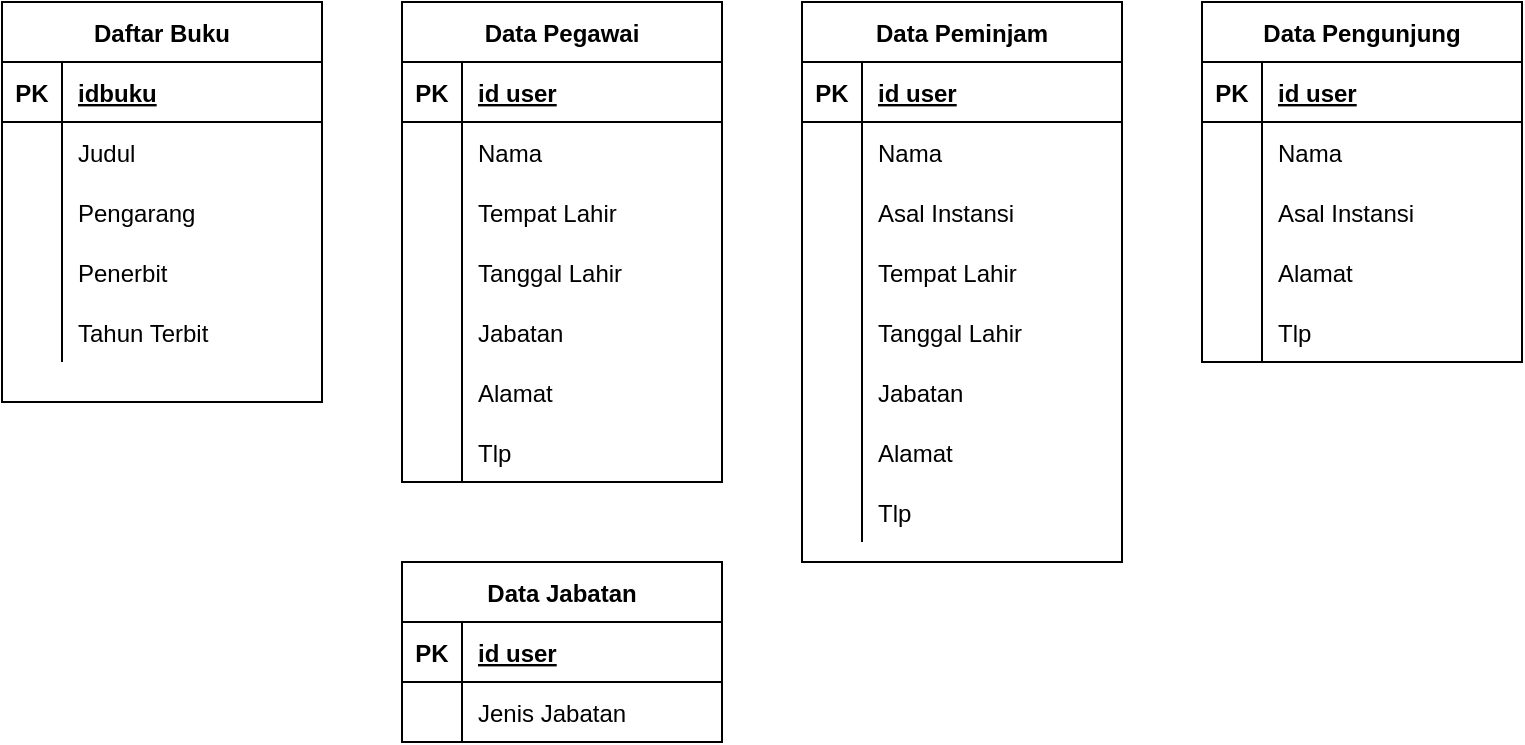 <mxfile version="14.1.8" type="github">
  <diagram id="XNVPq8FtS7LV3LdMiKKW" name="Page-1">
    <mxGraphModel dx="906" dy="634" grid="1" gridSize="10" guides="1" tooltips="1" connect="1" arrows="1" fold="1" page="1" pageScale="1" pageWidth="850" pageHeight="1100" math="0" shadow="0">
      <root>
        <mxCell id="0" />
        <mxCell id="1" parent="0" />
        <mxCell id="lnSL85bAHr50pMbTf_-x-38" value="Daftar Buku" style="shape=table;startSize=30;container=1;collapsible=1;childLayout=tableLayout;fixedRows=1;rowLines=0;fontStyle=1;align=center;resizeLast=1;" parent="1" vertex="1">
          <mxGeometry x="80" y="80" width="160" height="200" as="geometry" />
        </mxCell>
        <mxCell id="lnSL85bAHr50pMbTf_-x-39" value="" style="shape=partialRectangle;collapsible=0;dropTarget=0;pointerEvents=0;fillColor=none;top=0;left=0;bottom=1;right=0;points=[[0,0.5],[1,0.5]];portConstraint=eastwest;" parent="lnSL85bAHr50pMbTf_-x-38" vertex="1">
          <mxGeometry y="30" width="160" height="30" as="geometry" />
        </mxCell>
        <mxCell id="lnSL85bAHr50pMbTf_-x-40" value="PK" style="shape=partialRectangle;connectable=0;fillColor=none;top=0;left=0;bottom=0;right=0;fontStyle=1;overflow=hidden;" parent="lnSL85bAHr50pMbTf_-x-39" vertex="1">
          <mxGeometry width="30" height="30" as="geometry" />
        </mxCell>
        <mxCell id="lnSL85bAHr50pMbTf_-x-41" value="idbuku" style="shape=partialRectangle;connectable=0;fillColor=none;top=0;left=0;bottom=0;right=0;align=left;spacingLeft=6;fontStyle=5;overflow=hidden;" parent="lnSL85bAHr50pMbTf_-x-39" vertex="1">
          <mxGeometry x="30" width="130" height="30" as="geometry" />
        </mxCell>
        <mxCell id="lnSL85bAHr50pMbTf_-x-42" value="" style="shape=partialRectangle;collapsible=0;dropTarget=0;pointerEvents=0;fillColor=none;top=0;left=0;bottom=0;right=0;points=[[0,0.5],[1,0.5]];portConstraint=eastwest;" parent="lnSL85bAHr50pMbTf_-x-38" vertex="1">
          <mxGeometry y="60" width="160" height="30" as="geometry" />
        </mxCell>
        <mxCell id="lnSL85bAHr50pMbTf_-x-43" value="" style="shape=partialRectangle;connectable=0;fillColor=none;top=0;left=0;bottom=0;right=0;editable=1;overflow=hidden;" parent="lnSL85bAHr50pMbTf_-x-42" vertex="1">
          <mxGeometry width="30" height="30" as="geometry" />
        </mxCell>
        <mxCell id="lnSL85bAHr50pMbTf_-x-44" value="Judul" style="shape=partialRectangle;connectable=0;fillColor=none;top=0;left=0;bottom=0;right=0;align=left;spacingLeft=6;overflow=hidden;" parent="lnSL85bAHr50pMbTf_-x-42" vertex="1">
          <mxGeometry x="30" width="130" height="30" as="geometry" />
        </mxCell>
        <mxCell id="lnSL85bAHr50pMbTf_-x-45" value="" style="shape=partialRectangle;collapsible=0;dropTarget=0;pointerEvents=0;fillColor=none;top=0;left=0;bottom=0;right=0;points=[[0,0.5],[1,0.5]];portConstraint=eastwest;" parent="lnSL85bAHr50pMbTf_-x-38" vertex="1">
          <mxGeometry y="90" width="160" height="30" as="geometry" />
        </mxCell>
        <mxCell id="lnSL85bAHr50pMbTf_-x-46" value="" style="shape=partialRectangle;connectable=0;fillColor=none;top=0;left=0;bottom=0;right=0;editable=1;overflow=hidden;" parent="lnSL85bAHr50pMbTf_-x-45" vertex="1">
          <mxGeometry width="30" height="30" as="geometry" />
        </mxCell>
        <mxCell id="lnSL85bAHr50pMbTf_-x-47" value="Pengarang" style="shape=partialRectangle;connectable=0;fillColor=none;top=0;left=0;bottom=0;right=0;align=left;spacingLeft=6;overflow=hidden;" parent="lnSL85bAHr50pMbTf_-x-45" vertex="1">
          <mxGeometry x="30" width="130" height="30" as="geometry" />
        </mxCell>
        <mxCell id="lnSL85bAHr50pMbTf_-x-48" value="" style="shape=partialRectangle;collapsible=0;dropTarget=0;pointerEvents=0;fillColor=none;top=0;left=0;bottom=0;right=0;points=[[0,0.5],[1,0.5]];portConstraint=eastwest;" parent="lnSL85bAHr50pMbTf_-x-38" vertex="1">
          <mxGeometry y="120" width="160" height="30" as="geometry" />
        </mxCell>
        <mxCell id="lnSL85bAHr50pMbTf_-x-49" value="" style="shape=partialRectangle;connectable=0;fillColor=none;top=0;left=0;bottom=0;right=0;editable=1;overflow=hidden;" parent="lnSL85bAHr50pMbTf_-x-48" vertex="1">
          <mxGeometry width="30" height="30" as="geometry" />
        </mxCell>
        <mxCell id="lnSL85bAHr50pMbTf_-x-50" value="Penerbit" style="shape=partialRectangle;connectable=0;fillColor=none;top=0;left=0;bottom=0;right=0;align=left;spacingLeft=6;overflow=hidden;" parent="lnSL85bAHr50pMbTf_-x-48" vertex="1">
          <mxGeometry x="30" width="130" height="30" as="geometry" />
        </mxCell>
        <mxCell id="yNYpviDjGHBHESfyK3i9-14" value="" style="shape=partialRectangle;collapsible=0;dropTarget=0;pointerEvents=0;fillColor=none;top=0;left=0;bottom=0;right=0;points=[[0,0.5],[1,0.5]];portConstraint=eastwest;" parent="lnSL85bAHr50pMbTf_-x-38" vertex="1">
          <mxGeometry y="150" width="160" height="30" as="geometry" />
        </mxCell>
        <mxCell id="yNYpviDjGHBHESfyK3i9-15" value="" style="shape=partialRectangle;connectable=0;fillColor=none;top=0;left=0;bottom=0;right=0;editable=1;overflow=hidden;" parent="yNYpviDjGHBHESfyK3i9-14" vertex="1">
          <mxGeometry width="30" height="30" as="geometry" />
        </mxCell>
        <mxCell id="yNYpviDjGHBHESfyK3i9-16" value="Tahun Terbit" style="shape=partialRectangle;connectable=0;fillColor=none;top=0;left=0;bottom=0;right=0;align=left;spacingLeft=6;overflow=hidden;" parent="yNYpviDjGHBHESfyK3i9-14" vertex="1">
          <mxGeometry x="30" width="130" height="30" as="geometry" />
        </mxCell>
        <mxCell id="yNYpviDjGHBHESfyK3i9-1" value="Data Pegawai" style="shape=table;startSize=30;container=1;collapsible=1;childLayout=tableLayout;fixedRows=1;rowLines=0;fontStyle=1;align=center;resizeLast=1;" parent="1" vertex="1">
          <mxGeometry x="280" y="80" width="160" height="240" as="geometry" />
        </mxCell>
        <mxCell id="yNYpviDjGHBHESfyK3i9-2" value="" style="shape=partialRectangle;collapsible=0;dropTarget=0;pointerEvents=0;fillColor=none;top=0;left=0;bottom=1;right=0;points=[[0,0.5],[1,0.5]];portConstraint=eastwest;" parent="yNYpviDjGHBHESfyK3i9-1" vertex="1">
          <mxGeometry y="30" width="160" height="30" as="geometry" />
        </mxCell>
        <mxCell id="yNYpviDjGHBHESfyK3i9-3" value="PK" style="shape=partialRectangle;connectable=0;fillColor=none;top=0;left=0;bottom=0;right=0;fontStyle=1;overflow=hidden;" parent="yNYpviDjGHBHESfyK3i9-2" vertex="1">
          <mxGeometry width="30" height="30" as="geometry" />
        </mxCell>
        <mxCell id="yNYpviDjGHBHESfyK3i9-4" value="id user" style="shape=partialRectangle;connectable=0;fillColor=none;top=0;left=0;bottom=0;right=0;align=left;spacingLeft=6;fontStyle=5;overflow=hidden;" parent="yNYpviDjGHBHESfyK3i9-2" vertex="1">
          <mxGeometry x="30" width="130" height="30" as="geometry" />
        </mxCell>
        <mxCell id="yNYpviDjGHBHESfyK3i9-5" value="" style="shape=partialRectangle;collapsible=0;dropTarget=0;pointerEvents=0;fillColor=none;top=0;left=0;bottom=0;right=0;points=[[0,0.5],[1,0.5]];portConstraint=eastwest;" parent="yNYpviDjGHBHESfyK3i9-1" vertex="1">
          <mxGeometry y="60" width="160" height="30" as="geometry" />
        </mxCell>
        <mxCell id="yNYpviDjGHBHESfyK3i9-6" value="" style="shape=partialRectangle;connectable=0;fillColor=none;top=0;left=0;bottom=0;right=0;editable=1;overflow=hidden;" parent="yNYpviDjGHBHESfyK3i9-5" vertex="1">
          <mxGeometry width="30" height="30" as="geometry" />
        </mxCell>
        <mxCell id="yNYpviDjGHBHESfyK3i9-7" value="Nama" style="shape=partialRectangle;connectable=0;fillColor=none;top=0;left=0;bottom=0;right=0;align=left;spacingLeft=6;overflow=hidden;" parent="yNYpviDjGHBHESfyK3i9-5" vertex="1">
          <mxGeometry x="30" width="130" height="30" as="geometry" />
        </mxCell>
        <mxCell id="yNYpviDjGHBHESfyK3i9-8" value="" style="shape=partialRectangle;collapsible=0;dropTarget=0;pointerEvents=0;fillColor=none;top=0;left=0;bottom=0;right=0;points=[[0,0.5],[1,0.5]];portConstraint=eastwest;" parent="yNYpviDjGHBHESfyK3i9-1" vertex="1">
          <mxGeometry y="90" width="160" height="30" as="geometry" />
        </mxCell>
        <mxCell id="yNYpviDjGHBHESfyK3i9-9" value="" style="shape=partialRectangle;connectable=0;fillColor=none;top=0;left=0;bottom=0;right=0;editable=1;overflow=hidden;" parent="yNYpviDjGHBHESfyK3i9-8" vertex="1">
          <mxGeometry width="30" height="30" as="geometry" />
        </mxCell>
        <mxCell id="yNYpviDjGHBHESfyK3i9-10" value="Tempat Lahir" style="shape=partialRectangle;connectable=0;fillColor=none;top=0;left=0;bottom=0;right=0;align=left;spacingLeft=6;overflow=hidden;" parent="yNYpviDjGHBHESfyK3i9-8" vertex="1">
          <mxGeometry x="30" width="130" height="30" as="geometry" />
        </mxCell>
        <mxCell id="yNYpviDjGHBHESfyK3i9-11" value="" style="shape=partialRectangle;collapsible=0;dropTarget=0;pointerEvents=0;fillColor=none;top=0;left=0;bottom=0;right=0;points=[[0,0.5],[1,0.5]];portConstraint=eastwest;" parent="yNYpviDjGHBHESfyK3i9-1" vertex="1">
          <mxGeometry y="120" width="160" height="30" as="geometry" />
        </mxCell>
        <mxCell id="yNYpviDjGHBHESfyK3i9-12" value="" style="shape=partialRectangle;connectable=0;fillColor=none;top=0;left=0;bottom=0;right=0;editable=1;overflow=hidden;" parent="yNYpviDjGHBHESfyK3i9-11" vertex="1">
          <mxGeometry width="30" height="30" as="geometry" />
        </mxCell>
        <mxCell id="yNYpviDjGHBHESfyK3i9-13" value="Tanggal Lahir" style="shape=partialRectangle;connectable=0;fillColor=none;top=0;left=0;bottom=0;right=0;align=left;spacingLeft=6;overflow=hidden;" parent="yNYpviDjGHBHESfyK3i9-11" vertex="1">
          <mxGeometry x="30" width="130" height="30" as="geometry" />
        </mxCell>
        <mxCell id="yNYpviDjGHBHESfyK3i9-17" value="" style="shape=partialRectangle;collapsible=0;dropTarget=0;pointerEvents=0;fillColor=none;top=0;left=0;bottom=0;right=0;points=[[0,0.5],[1,0.5]];portConstraint=eastwest;" parent="yNYpviDjGHBHESfyK3i9-1" vertex="1">
          <mxGeometry y="150" width="160" height="30" as="geometry" />
        </mxCell>
        <mxCell id="yNYpviDjGHBHESfyK3i9-18" value="" style="shape=partialRectangle;connectable=0;fillColor=none;top=0;left=0;bottom=0;right=0;editable=1;overflow=hidden;" parent="yNYpviDjGHBHESfyK3i9-17" vertex="1">
          <mxGeometry width="30" height="30" as="geometry" />
        </mxCell>
        <mxCell id="yNYpviDjGHBHESfyK3i9-19" value="Jabatan" style="shape=partialRectangle;connectable=0;fillColor=none;top=0;left=0;bottom=0;right=0;align=left;spacingLeft=6;overflow=hidden;" parent="yNYpviDjGHBHESfyK3i9-17" vertex="1">
          <mxGeometry x="30" width="130" height="30" as="geometry" />
        </mxCell>
        <mxCell id="yNYpviDjGHBHESfyK3i9-20" value="" style="shape=partialRectangle;collapsible=0;dropTarget=0;pointerEvents=0;fillColor=none;top=0;left=0;bottom=0;right=0;points=[[0,0.5],[1,0.5]];portConstraint=eastwest;" parent="yNYpviDjGHBHESfyK3i9-1" vertex="1">
          <mxGeometry y="180" width="160" height="30" as="geometry" />
        </mxCell>
        <mxCell id="yNYpviDjGHBHESfyK3i9-21" value="" style="shape=partialRectangle;connectable=0;fillColor=none;top=0;left=0;bottom=0;right=0;editable=1;overflow=hidden;" parent="yNYpviDjGHBHESfyK3i9-20" vertex="1">
          <mxGeometry width="30" height="30" as="geometry" />
        </mxCell>
        <mxCell id="yNYpviDjGHBHESfyK3i9-22" value="Alamat" style="shape=partialRectangle;connectable=0;fillColor=none;top=0;left=0;bottom=0;right=0;align=left;spacingLeft=6;overflow=hidden;" parent="yNYpviDjGHBHESfyK3i9-20" vertex="1">
          <mxGeometry x="30" width="130" height="30" as="geometry" />
        </mxCell>
        <mxCell id="yNYpviDjGHBHESfyK3i9-23" value="" style="shape=partialRectangle;collapsible=0;dropTarget=0;pointerEvents=0;fillColor=none;top=0;left=0;bottom=0;right=0;points=[[0,0.5],[1,0.5]];portConstraint=eastwest;" parent="yNYpviDjGHBHESfyK3i9-1" vertex="1">
          <mxGeometry y="210" width="160" height="30" as="geometry" />
        </mxCell>
        <mxCell id="yNYpviDjGHBHESfyK3i9-24" value="" style="shape=partialRectangle;connectable=0;fillColor=none;top=0;left=0;bottom=0;right=0;editable=1;overflow=hidden;" parent="yNYpviDjGHBHESfyK3i9-23" vertex="1">
          <mxGeometry width="30" height="30" as="geometry" />
        </mxCell>
        <mxCell id="yNYpviDjGHBHESfyK3i9-25" value="Tlp" style="shape=partialRectangle;connectable=0;fillColor=none;top=0;left=0;bottom=0;right=0;align=left;spacingLeft=6;overflow=hidden;" parent="yNYpviDjGHBHESfyK3i9-23" vertex="1">
          <mxGeometry x="30" width="130" height="30" as="geometry" />
        </mxCell>
        <mxCell id="yNYpviDjGHBHESfyK3i9-26" value="Data Peminjam" style="shape=table;startSize=30;container=1;collapsible=1;childLayout=tableLayout;fixedRows=1;rowLines=0;fontStyle=1;align=center;resizeLast=1;" parent="1" vertex="1">
          <mxGeometry x="480" y="80" width="160" height="280" as="geometry" />
        </mxCell>
        <mxCell id="yNYpviDjGHBHESfyK3i9-27" value="" style="shape=partialRectangle;collapsible=0;dropTarget=0;pointerEvents=0;fillColor=none;top=0;left=0;bottom=1;right=0;points=[[0,0.5],[1,0.5]];portConstraint=eastwest;" parent="yNYpviDjGHBHESfyK3i9-26" vertex="1">
          <mxGeometry y="30" width="160" height="30" as="geometry" />
        </mxCell>
        <mxCell id="yNYpviDjGHBHESfyK3i9-28" value="PK" style="shape=partialRectangle;connectable=0;fillColor=none;top=0;left=0;bottom=0;right=0;fontStyle=1;overflow=hidden;" parent="yNYpviDjGHBHESfyK3i9-27" vertex="1">
          <mxGeometry width="30" height="30" as="geometry" />
        </mxCell>
        <mxCell id="yNYpviDjGHBHESfyK3i9-29" value="id user" style="shape=partialRectangle;connectable=0;fillColor=none;top=0;left=0;bottom=0;right=0;align=left;spacingLeft=6;fontStyle=5;overflow=hidden;" parent="yNYpviDjGHBHESfyK3i9-27" vertex="1">
          <mxGeometry x="30" width="130" height="30" as="geometry" />
        </mxCell>
        <mxCell id="yNYpviDjGHBHESfyK3i9-30" value="" style="shape=partialRectangle;collapsible=0;dropTarget=0;pointerEvents=0;fillColor=none;top=0;left=0;bottom=0;right=0;points=[[0,0.5],[1,0.5]];portConstraint=eastwest;" parent="yNYpviDjGHBHESfyK3i9-26" vertex="1">
          <mxGeometry y="60" width="160" height="30" as="geometry" />
        </mxCell>
        <mxCell id="yNYpviDjGHBHESfyK3i9-31" value="" style="shape=partialRectangle;connectable=0;fillColor=none;top=0;left=0;bottom=0;right=0;editable=1;overflow=hidden;" parent="yNYpviDjGHBHESfyK3i9-30" vertex="1">
          <mxGeometry width="30" height="30" as="geometry" />
        </mxCell>
        <mxCell id="yNYpviDjGHBHESfyK3i9-32" value="Nama" style="shape=partialRectangle;connectable=0;fillColor=none;top=0;left=0;bottom=0;right=0;align=left;spacingLeft=6;overflow=hidden;" parent="yNYpviDjGHBHESfyK3i9-30" vertex="1">
          <mxGeometry x="30" width="130" height="30" as="geometry" />
        </mxCell>
        <mxCell id="yNYpviDjGHBHESfyK3i9-33" value="" style="shape=partialRectangle;collapsible=0;dropTarget=0;pointerEvents=0;fillColor=none;top=0;left=0;bottom=0;right=0;points=[[0,0.5],[1,0.5]];portConstraint=eastwest;" parent="yNYpviDjGHBHESfyK3i9-26" vertex="1">
          <mxGeometry y="90" width="160" height="30" as="geometry" />
        </mxCell>
        <mxCell id="yNYpviDjGHBHESfyK3i9-34" value="" style="shape=partialRectangle;connectable=0;fillColor=none;top=0;left=0;bottom=0;right=0;editable=1;overflow=hidden;" parent="yNYpviDjGHBHESfyK3i9-33" vertex="1">
          <mxGeometry width="30" height="30" as="geometry" />
        </mxCell>
        <mxCell id="yNYpviDjGHBHESfyK3i9-35" value="Asal Instansi" style="shape=partialRectangle;connectable=0;fillColor=none;top=0;left=0;bottom=0;right=0;align=left;spacingLeft=6;overflow=hidden;" parent="yNYpviDjGHBHESfyK3i9-33" vertex="1">
          <mxGeometry x="30" width="130" height="30" as="geometry" />
        </mxCell>
        <mxCell id="yNYpviDjGHBHESfyK3i9-36" value="" style="shape=partialRectangle;collapsible=0;dropTarget=0;pointerEvents=0;fillColor=none;top=0;left=0;bottom=0;right=0;points=[[0,0.5],[1,0.5]];portConstraint=eastwest;" parent="yNYpviDjGHBHESfyK3i9-26" vertex="1">
          <mxGeometry y="120" width="160" height="30" as="geometry" />
        </mxCell>
        <mxCell id="yNYpviDjGHBHESfyK3i9-37" value="" style="shape=partialRectangle;connectable=0;fillColor=none;top=0;left=0;bottom=0;right=0;editable=1;overflow=hidden;" parent="yNYpviDjGHBHESfyK3i9-36" vertex="1">
          <mxGeometry width="30" height="30" as="geometry" />
        </mxCell>
        <mxCell id="yNYpviDjGHBHESfyK3i9-38" value="Tempat Lahir" style="shape=partialRectangle;connectable=0;fillColor=none;top=0;left=0;bottom=0;right=0;align=left;spacingLeft=6;overflow=hidden;" parent="yNYpviDjGHBHESfyK3i9-36" vertex="1">
          <mxGeometry x="30" width="130" height="30" as="geometry" />
        </mxCell>
        <mxCell id="yNYpviDjGHBHESfyK3i9-39" value="" style="shape=partialRectangle;collapsible=0;dropTarget=0;pointerEvents=0;fillColor=none;top=0;left=0;bottom=0;right=0;points=[[0,0.5],[1,0.5]];portConstraint=eastwest;" parent="yNYpviDjGHBHESfyK3i9-26" vertex="1">
          <mxGeometry y="150" width="160" height="30" as="geometry" />
        </mxCell>
        <mxCell id="yNYpviDjGHBHESfyK3i9-40" value="" style="shape=partialRectangle;connectable=0;fillColor=none;top=0;left=0;bottom=0;right=0;editable=1;overflow=hidden;" parent="yNYpviDjGHBHESfyK3i9-39" vertex="1">
          <mxGeometry width="30" height="30" as="geometry" />
        </mxCell>
        <mxCell id="yNYpviDjGHBHESfyK3i9-41" value="Tanggal Lahir" style="shape=partialRectangle;connectable=0;fillColor=none;top=0;left=0;bottom=0;right=0;align=left;spacingLeft=6;overflow=hidden;" parent="yNYpviDjGHBHESfyK3i9-39" vertex="1">
          <mxGeometry x="30" width="130" height="30" as="geometry" />
        </mxCell>
        <mxCell id="yNYpviDjGHBHESfyK3i9-42" value="" style="shape=partialRectangle;collapsible=0;dropTarget=0;pointerEvents=0;fillColor=none;top=0;left=0;bottom=0;right=0;points=[[0,0.5],[1,0.5]];portConstraint=eastwest;" parent="yNYpviDjGHBHESfyK3i9-26" vertex="1">
          <mxGeometry y="180" width="160" height="30" as="geometry" />
        </mxCell>
        <mxCell id="yNYpviDjGHBHESfyK3i9-43" value="" style="shape=partialRectangle;connectable=0;fillColor=none;top=0;left=0;bottom=0;right=0;editable=1;overflow=hidden;" parent="yNYpviDjGHBHESfyK3i9-42" vertex="1">
          <mxGeometry width="30" height="30" as="geometry" />
        </mxCell>
        <mxCell id="yNYpviDjGHBHESfyK3i9-44" value="Jabatan" style="shape=partialRectangle;connectable=0;fillColor=none;top=0;left=0;bottom=0;right=0;align=left;spacingLeft=6;overflow=hidden;" parent="yNYpviDjGHBHESfyK3i9-42" vertex="1">
          <mxGeometry x="30" width="130" height="30" as="geometry" />
        </mxCell>
        <mxCell id="yNYpviDjGHBHESfyK3i9-70" value="" style="shape=partialRectangle;collapsible=0;dropTarget=0;pointerEvents=0;fillColor=none;top=0;left=0;bottom=0;right=0;points=[[0,0.5],[1,0.5]];portConstraint=eastwest;" parent="yNYpviDjGHBHESfyK3i9-26" vertex="1">
          <mxGeometry y="210" width="160" height="30" as="geometry" />
        </mxCell>
        <mxCell id="yNYpviDjGHBHESfyK3i9-71" value="" style="shape=partialRectangle;connectable=0;fillColor=none;top=0;left=0;bottom=0;right=0;editable=1;overflow=hidden;" parent="yNYpviDjGHBHESfyK3i9-70" vertex="1">
          <mxGeometry width="30" height="30" as="geometry" />
        </mxCell>
        <mxCell id="yNYpviDjGHBHESfyK3i9-72" value="Alamat" style="shape=partialRectangle;connectable=0;fillColor=none;top=0;left=0;bottom=0;right=0;align=left;spacingLeft=6;overflow=hidden;" parent="yNYpviDjGHBHESfyK3i9-70" vertex="1">
          <mxGeometry x="30" width="130" height="30" as="geometry" />
        </mxCell>
        <mxCell id="yNYpviDjGHBHESfyK3i9-45" value="" style="shape=partialRectangle;collapsible=0;dropTarget=0;pointerEvents=0;fillColor=none;top=0;left=0;bottom=0;right=0;points=[[0,0.5],[1,0.5]];portConstraint=eastwest;" parent="yNYpviDjGHBHESfyK3i9-26" vertex="1">
          <mxGeometry y="240" width="160" height="30" as="geometry" />
        </mxCell>
        <mxCell id="yNYpviDjGHBHESfyK3i9-46" value="" style="shape=partialRectangle;connectable=0;fillColor=none;top=0;left=0;bottom=0;right=0;editable=1;overflow=hidden;" parent="yNYpviDjGHBHESfyK3i9-45" vertex="1">
          <mxGeometry width="30" height="30" as="geometry" />
        </mxCell>
        <mxCell id="yNYpviDjGHBHESfyK3i9-47" value="Tlp" style="shape=partialRectangle;connectable=0;fillColor=none;top=0;left=0;bottom=0;right=0;align=left;spacingLeft=6;overflow=hidden;" parent="yNYpviDjGHBHESfyK3i9-45" vertex="1">
          <mxGeometry x="30" width="130" height="30" as="geometry" />
        </mxCell>
        <mxCell id="yNYpviDjGHBHESfyK3i9-48" value="Data Pengunjung" style="shape=table;startSize=30;container=1;collapsible=1;childLayout=tableLayout;fixedRows=1;rowLines=0;fontStyle=1;align=center;resizeLast=1;" parent="1" vertex="1">
          <mxGeometry x="680" y="80" width="160" height="180" as="geometry" />
        </mxCell>
        <mxCell id="yNYpviDjGHBHESfyK3i9-49" value="" style="shape=partialRectangle;collapsible=0;dropTarget=0;pointerEvents=0;fillColor=none;top=0;left=0;bottom=1;right=0;points=[[0,0.5],[1,0.5]];portConstraint=eastwest;" parent="yNYpviDjGHBHESfyK3i9-48" vertex="1">
          <mxGeometry y="30" width="160" height="30" as="geometry" />
        </mxCell>
        <mxCell id="yNYpviDjGHBHESfyK3i9-50" value="PK" style="shape=partialRectangle;connectable=0;fillColor=none;top=0;left=0;bottom=0;right=0;fontStyle=1;overflow=hidden;" parent="yNYpviDjGHBHESfyK3i9-49" vertex="1">
          <mxGeometry width="30" height="30" as="geometry" />
        </mxCell>
        <mxCell id="yNYpviDjGHBHESfyK3i9-51" value="id user" style="shape=partialRectangle;connectable=0;fillColor=none;top=0;left=0;bottom=0;right=0;align=left;spacingLeft=6;fontStyle=5;overflow=hidden;" parent="yNYpviDjGHBHESfyK3i9-49" vertex="1">
          <mxGeometry x="30" width="130" height="30" as="geometry" />
        </mxCell>
        <mxCell id="yNYpviDjGHBHESfyK3i9-52" value="" style="shape=partialRectangle;collapsible=0;dropTarget=0;pointerEvents=0;fillColor=none;top=0;left=0;bottom=0;right=0;points=[[0,0.5],[1,0.5]];portConstraint=eastwest;" parent="yNYpviDjGHBHESfyK3i9-48" vertex="1">
          <mxGeometry y="60" width="160" height="30" as="geometry" />
        </mxCell>
        <mxCell id="yNYpviDjGHBHESfyK3i9-53" value="" style="shape=partialRectangle;connectable=0;fillColor=none;top=0;left=0;bottom=0;right=0;editable=1;overflow=hidden;" parent="yNYpviDjGHBHESfyK3i9-52" vertex="1">
          <mxGeometry width="30" height="30" as="geometry" />
        </mxCell>
        <mxCell id="yNYpviDjGHBHESfyK3i9-54" value="Nama" style="shape=partialRectangle;connectable=0;fillColor=none;top=0;left=0;bottom=0;right=0;align=left;spacingLeft=6;overflow=hidden;" parent="yNYpviDjGHBHESfyK3i9-52" vertex="1">
          <mxGeometry x="30" width="130" height="30" as="geometry" />
        </mxCell>
        <mxCell id="yNYpviDjGHBHESfyK3i9-55" value="" style="shape=partialRectangle;collapsible=0;dropTarget=0;pointerEvents=0;fillColor=none;top=0;left=0;bottom=0;right=0;points=[[0,0.5],[1,0.5]];portConstraint=eastwest;" parent="yNYpviDjGHBHESfyK3i9-48" vertex="1">
          <mxGeometry y="90" width="160" height="30" as="geometry" />
        </mxCell>
        <mxCell id="yNYpviDjGHBHESfyK3i9-56" value="" style="shape=partialRectangle;connectable=0;fillColor=none;top=0;left=0;bottom=0;right=0;editable=1;overflow=hidden;" parent="yNYpviDjGHBHESfyK3i9-55" vertex="1">
          <mxGeometry width="30" height="30" as="geometry" />
        </mxCell>
        <mxCell id="yNYpviDjGHBHESfyK3i9-57" value="Asal Instansi" style="shape=partialRectangle;connectable=0;fillColor=none;top=0;left=0;bottom=0;right=0;align=left;spacingLeft=6;overflow=hidden;" parent="yNYpviDjGHBHESfyK3i9-55" vertex="1">
          <mxGeometry x="30" width="130" height="30" as="geometry" />
        </mxCell>
        <mxCell id="yNYpviDjGHBHESfyK3i9-58" value="" style="shape=partialRectangle;collapsible=0;dropTarget=0;pointerEvents=0;fillColor=none;top=0;left=0;bottom=0;right=0;points=[[0,0.5],[1,0.5]];portConstraint=eastwest;" parent="yNYpviDjGHBHESfyK3i9-48" vertex="1">
          <mxGeometry y="120" width="160" height="30" as="geometry" />
        </mxCell>
        <mxCell id="yNYpviDjGHBHESfyK3i9-59" value="" style="shape=partialRectangle;connectable=0;fillColor=none;top=0;left=0;bottom=0;right=0;editable=1;overflow=hidden;" parent="yNYpviDjGHBHESfyK3i9-58" vertex="1">
          <mxGeometry width="30" height="30" as="geometry" />
        </mxCell>
        <mxCell id="yNYpviDjGHBHESfyK3i9-60" value="Alamat" style="shape=partialRectangle;connectable=0;fillColor=none;top=0;left=0;bottom=0;right=0;align=left;spacingLeft=6;overflow=hidden;" parent="yNYpviDjGHBHESfyK3i9-58" vertex="1">
          <mxGeometry x="30" width="130" height="30" as="geometry" />
        </mxCell>
        <mxCell id="yNYpviDjGHBHESfyK3i9-61" value="" style="shape=partialRectangle;collapsible=0;dropTarget=0;pointerEvents=0;fillColor=none;top=0;left=0;bottom=0;right=0;points=[[0,0.5],[1,0.5]];portConstraint=eastwest;" parent="yNYpviDjGHBHESfyK3i9-48" vertex="1">
          <mxGeometry y="150" width="160" height="30" as="geometry" />
        </mxCell>
        <mxCell id="yNYpviDjGHBHESfyK3i9-62" value="" style="shape=partialRectangle;connectable=0;fillColor=none;top=0;left=0;bottom=0;right=0;editable=1;overflow=hidden;" parent="yNYpviDjGHBHESfyK3i9-61" vertex="1">
          <mxGeometry width="30" height="30" as="geometry" />
        </mxCell>
        <mxCell id="yNYpviDjGHBHESfyK3i9-63" value="Tlp" style="shape=partialRectangle;connectable=0;fillColor=none;top=0;left=0;bottom=0;right=0;align=left;spacingLeft=6;overflow=hidden;" parent="yNYpviDjGHBHESfyK3i9-61" vertex="1">
          <mxGeometry x="30" width="130" height="30" as="geometry" />
        </mxCell>
        <mxCell id="yNYpviDjGHBHESfyK3i9-73" value="Data Jabatan" style="shape=table;startSize=30;container=1;collapsible=1;childLayout=tableLayout;fixedRows=1;rowLines=0;fontStyle=1;align=center;resizeLast=1;" parent="1" vertex="1">
          <mxGeometry x="280" y="360" width="160" height="90" as="geometry" />
        </mxCell>
        <mxCell id="yNYpviDjGHBHESfyK3i9-74" value="" style="shape=partialRectangle;collapsible=0;dropTarget=0;pointerEvents=0;fillColor=none;top=0;left=0;bottom=1;right=0;points=[[0,0.5],[1,0.5]];portConstraint=eastwest;" parent="yNYpviDjGHBHESfyK3i9-73" vertex="1">
          <mxGeometry y="30" width="160" height="30" as="geometry" />
        </mxCell>
        <mxCell id="yNYpviDjGHBHESfyK3i9-75" value="PK" style="shape=partialRectangle;connectable=0;fillColor=none;top=0;left=0;bottom=0;right=0;fontStyle=1;overflow=hidden;" parent="yNYpviDjGHBHESfyK3i9-74" vertex="1">
          <mxGeometry width="30" height="30" as="geometry" />
        </mxCell>
        <mxCell id="yNYpviDjGHBHESfyK3i9-76" value="id user" style="shape=partialRectangle;connectable=0;fillColor=none;top=0;left=0;bottom=0;right=0;align=left;spacingLeft=6;fontStyle=5;overflow=hidden;" parent="yNYpviDjGHBHESfyK3i9-74" vertex="1">
          <mxGeometry x="30" width="130" height="30" as="geometry" />
        </mxCell>
        <mxCell id="yNYpviDjGHBHESfyK3i9-77" value="" style="shape=partialRectangle;collapsible=0;dropTarget=0;pointerEvents=0;fillColor=none;top=0;left=0;bottom=0;right=0;points=[[0,0.5],[1,0.5]];portConstraint=eastwest;" parent="yNYpviDjGHBHESfyK3i9-73" vertex="1">
          <mxGeometry y="60" width="160" height="30" as="geometry" />
        </mxCell>
        <mxCell id="yNYpviDjGHBHESfyK3i9-78" value="" style="shape=partialRectangle;connectable=0;fillColor=none;top=0;left=0;bottom=0;right=0;editable=1;overflow=hidden;" parent="yNYpviDjGHBHESfyK3i9-77" vertex="1">
          <mxGeometry width="30" height="30" as="geometry" />
        </mxCell>
        <mxCell id="yNYpviDjGHBHESfyK3i9-79" value="Jenis Jabatan" style="shape=partialRectangle;connectable=0;fillColor=none;top=0;left=0;bottom=0;right=0;align=left;spacingLeft=6;overflow=hidden;" parent="yNYpviDjGHBHESfyK3i9-77" vertex="1">
          <mxGeometry x="30" width="130" height="30" as="geometry" />
        </mxCell>
      </root>
    </mxGraphModel>
  </diagram>
</mxfile>
